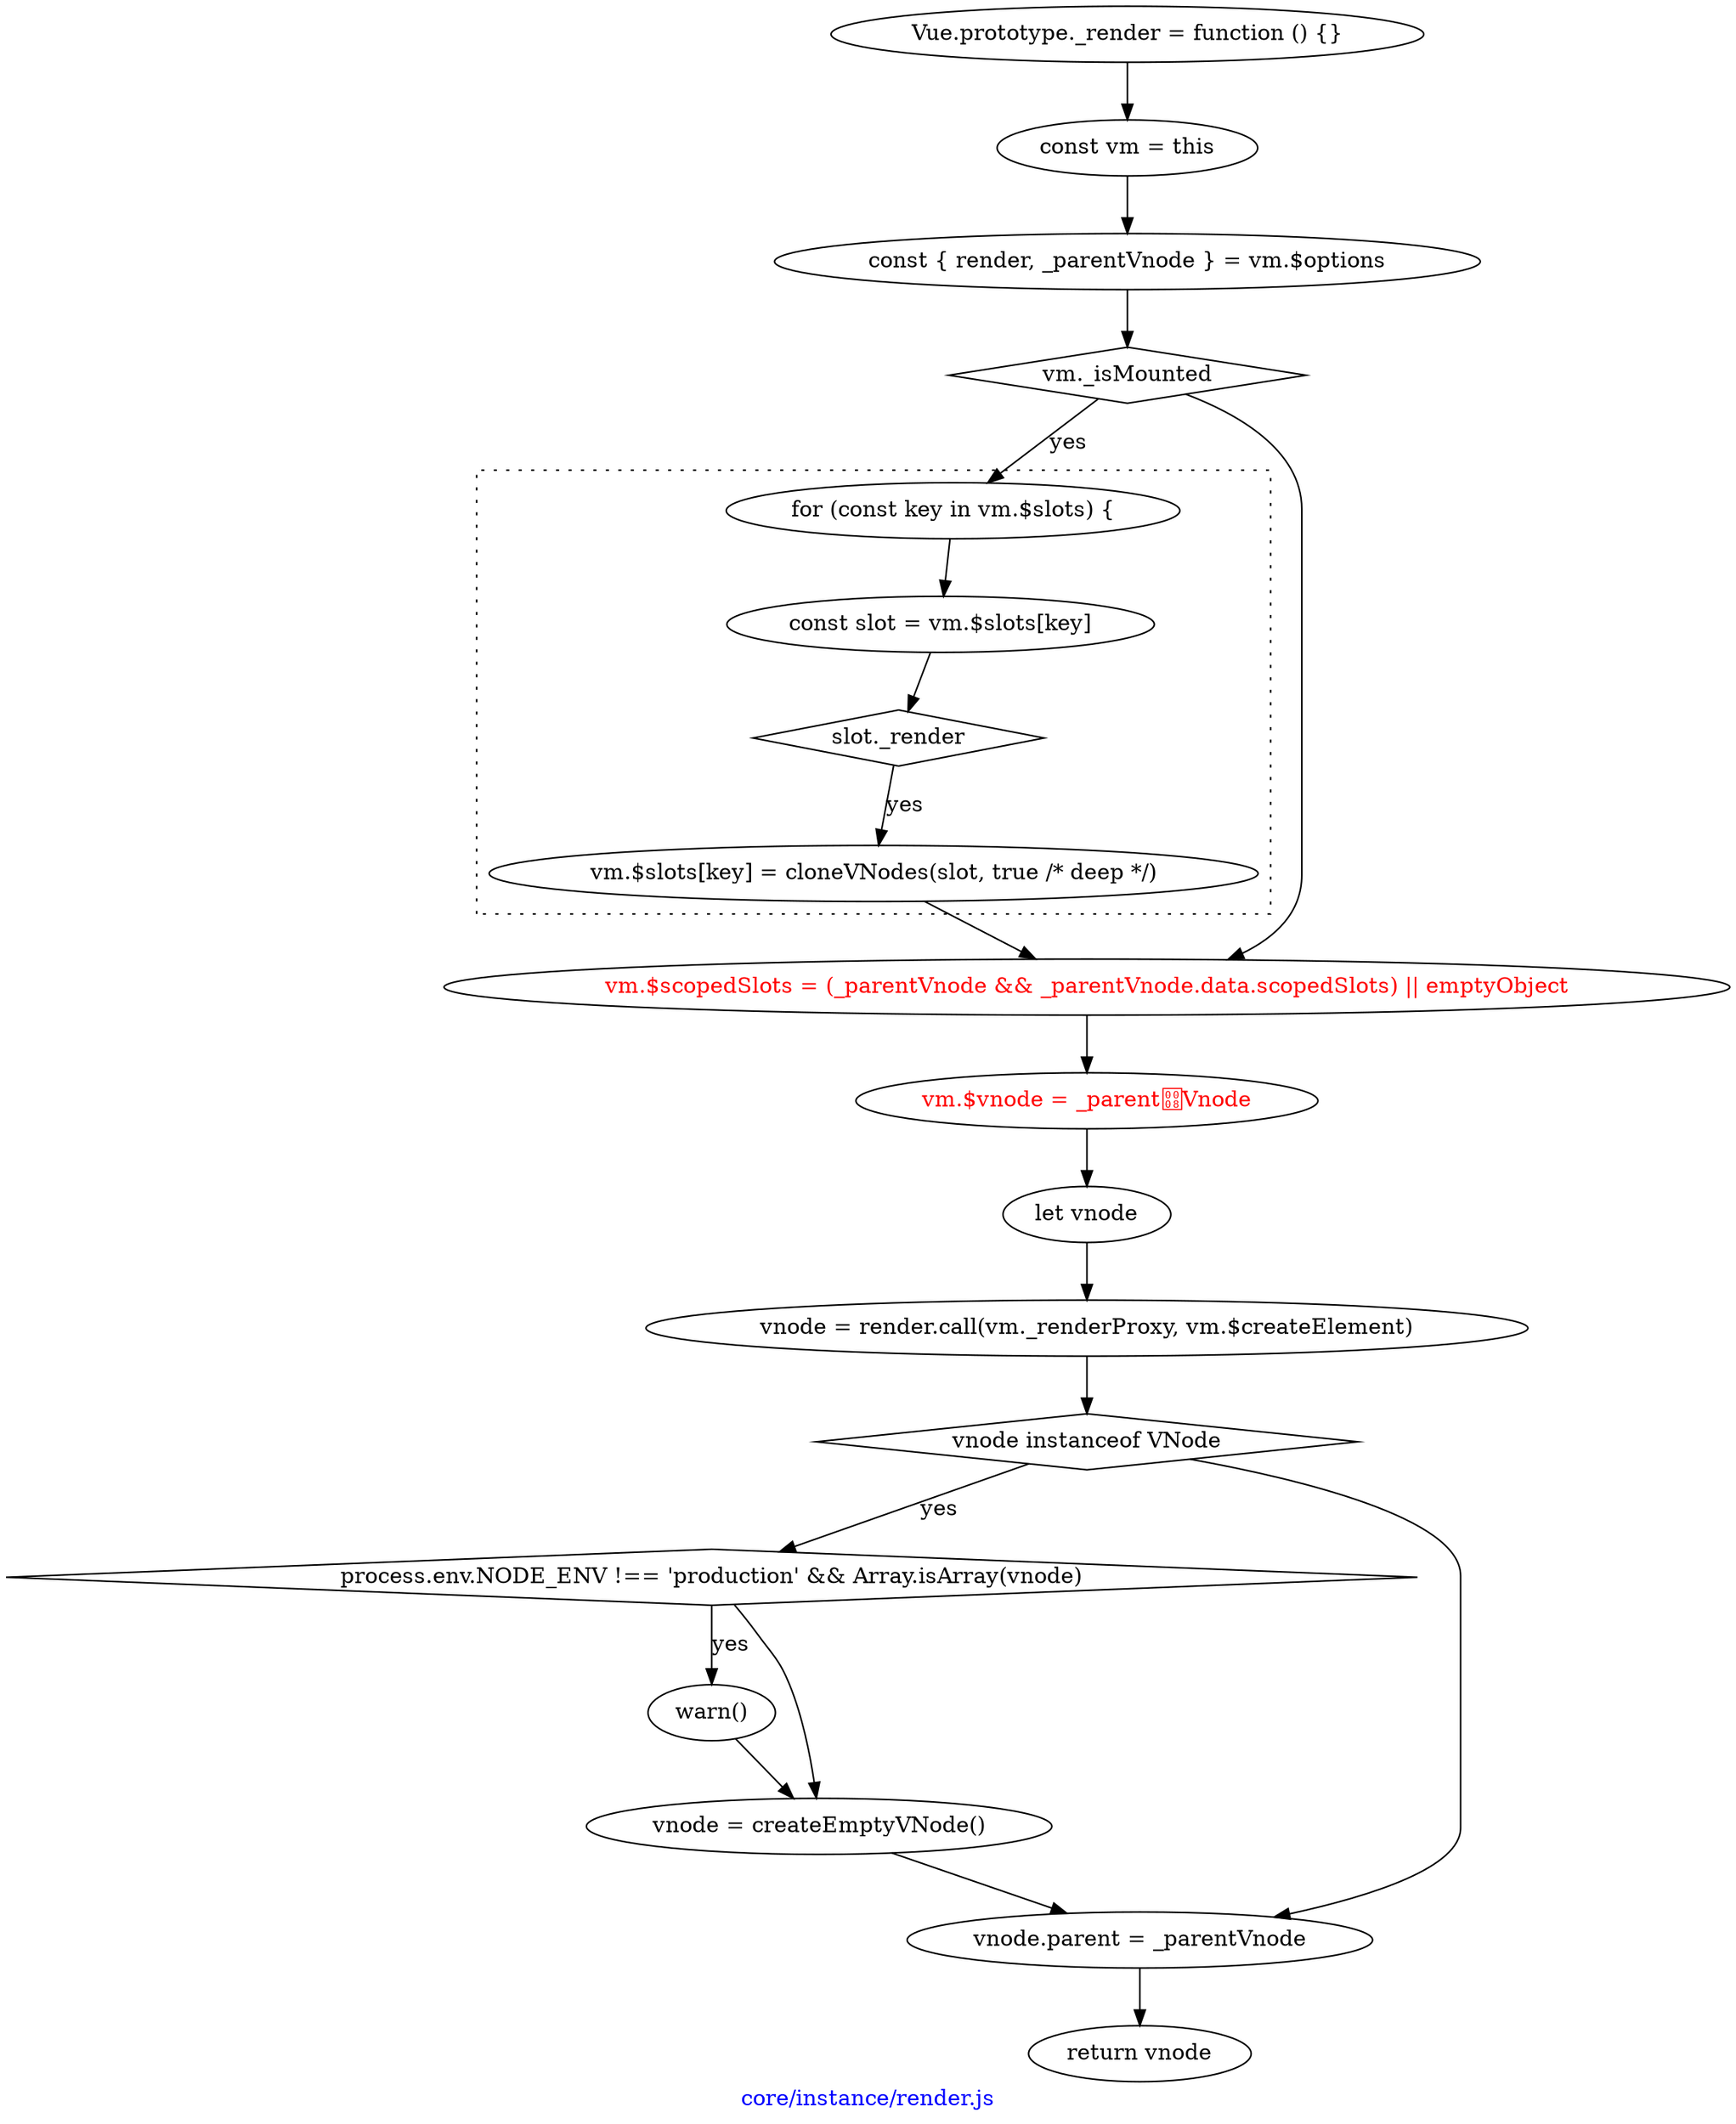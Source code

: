 digraph G {
    graph [
        label="core/instance/render.js"
        fontcolor=blue
    ]
    start [
        label="Vue.prototype._render = function () {}"
    ]
    varVm [
        label="const vm = this"
    ]
    start -> varVm
    varRender [
        label="const { render, _parentVnode } = vm.$options"
    ]
    varVm -> varRender
    vmIsMounted [
        label="vm._isMounted"
        shape=diamond
    ]
    varRender -> vmIsMounted
    vmIsMounted -> walkSlots [label="yes"]
    subgraph cluster_walk {
        graph[style=dotted]
        label=""

        walkSlots [
            label="for (const key in vm.$slots) {"
        ]
        varSlot [
            label="const slot = vm.$slots[key]"
        ]
        walkSlots -> varSlot
        render [
            label="slot._render"
            shape=diamond
        ]
        varSlot -> render
        cloneNode [
            label="vm.$slots[key] = cloneVNodes(slot, true /* deep */)"
        ]
        render -> cloneNode [label="yes"]
    }
    setScopeSlots [
        label="vm.$scopedSlots = (_parentVnode && _parentVnode.data.scopedSlots) || emptyObject"
        fontcolor=red
    ]
    vmIsMounted -> setScopeSlots
    cloneNode -> setScopeSlots

    setVnode [
        label="vm.$vnode = _parentVnode"
        fontcolor=red
    ]
    setScopeSlots -> setVnode
    varNode [
        label="let vnode"
    ]
    setVnode -> varNode
    invokeRender [
        label="vnode = render.call(vm._renderProxy, vm.$createElement)"
    ]
    varNode -> invokeRender
    isInstance [
        label="vnode instanceof VNode"
        shape=diamond
    ]
    invokeRender -> isInstance
    notProduction [
        label="process.env.NODE_ENV !== 'production' && Array.isArray(vnode)"
        shape=diamond
    ]
    isInstance -> notProduction [label="yes"]
    warn [
        label="warn()"
    ]
    notProduction -> warn [label="yes"]
    resetVnode [
        label="vnode = createEmptyVNode()"
    ]
    warn -> resetVnode
    notProduction -> resetVnode

    setParent [
        label="vnode.parent = _parentVnode"
    ]
    isInstance -> setParent
    resetVnode -> setParent

    return [
        label="return vnode"
    ]
    setParent -> return
}